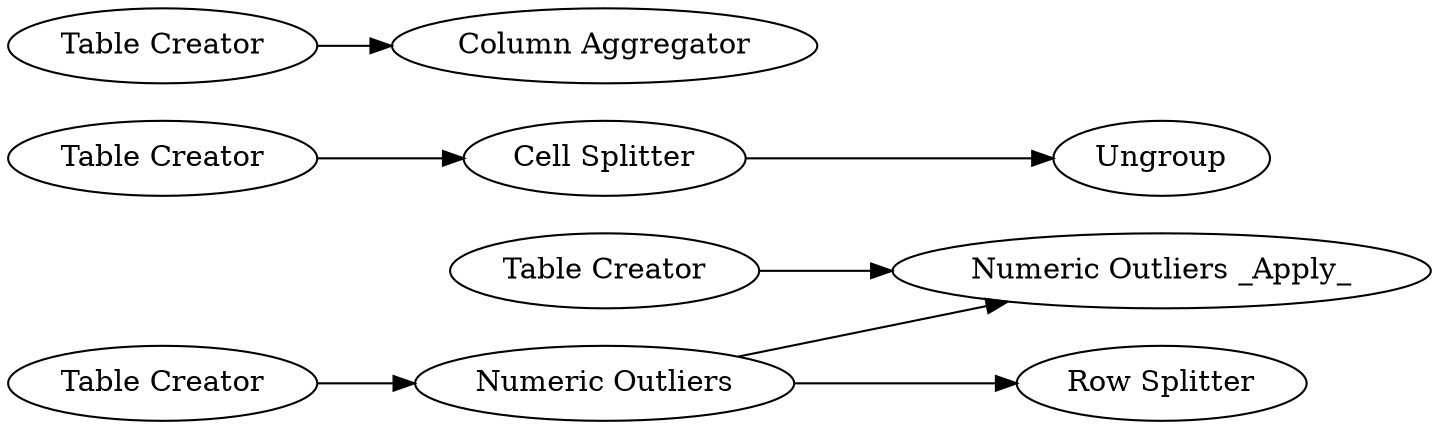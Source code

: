 digraph {
	9 -> 7
	6 -> 5
	5 -> 10
	1 -> 2
	2 -> 3
	12 -> 11
	5 -> 7
	5 [label="Numeric Outliers"]
	1 [label="Table Creator"]
	7 [label="Numeric Outliers _Apply_"]
	9 [label="Table Creator"]
	11 [label="Column Aggregator"]
	6 [label="Table Creator"]
	12 [label="Table Creator"]
	3 [label=Ungroup]
	2 [label="Cell Splitter"]
	10 [label="Row Splitter"]
	rankdir=LR
}
